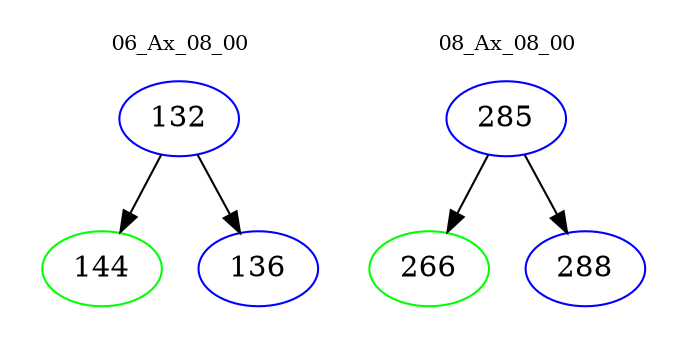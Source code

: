 digraph{
subgraph cluster_0 {
color = white
label = "06_Ax_08_00";
fontsize=10;
T0_132 [label="132", color="blue"]
T0_132 -> T0_144 [color="black"]
T0_144 [label="144", color="green"]
T0_132 -> T0_136 [color="black"]
T0_136 [label="136", color="blue"]
}
subgraph cluster_1 {
color = white
label = "08_Ax_08_00";
fontsize=10;
T1_285 [label="285", color="blue"]
T1_285 -> T1_266 [color="black"]
T1_266 [label="266", color="green"]
T1_285 -> T1_288 [color="black"]
T1_288 [label="288", color="blue"]
}
}

